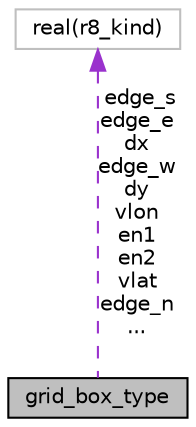 digraph "grid_box_type"
{
 // INTERACTIVE_SVG=YES
 // LATEX_PDF_SIZE
  edge [fontname="Helvetica",fontsize="10",labelfontname="Helvetica",labelfontsize="10"];
  node [fontname="Helvetica",fontsize="10",shape=record];
  Node1 [label="grid_box_type",height=0.2,width=0.4,color="black", fillcolor="grey75", style="filled", fontcolor="black",tooltip="Type to hold pointers for grid boxes."];
  Node2 -> Node1 [dir="back",color="darkorchid3",fontsize="10",style="dashed",label=" edge_s\nedge_e\ndx\nedge_w\ndy\nvlon\nen1\nen2\nvlat\nedge_n\n..." ,fontname="Helvetica"];
  Node2 [label="real(r8_kind)",height=0.2,width=0.4,color="grey75", fillcolor="white", style="filled",tooltip=" "];
}
